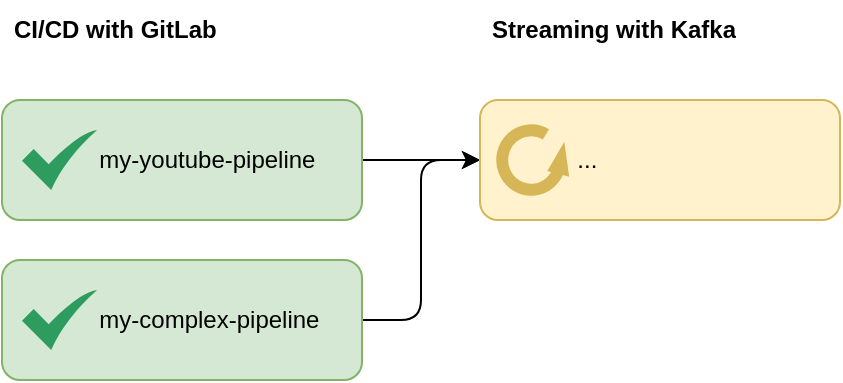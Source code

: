 <mxfile version="22.0.3" type="device">
  <diagram name="Page-1" id="M9vWuYs-XAKr8XbjSEmD">
    <mxGraphModel dx="1380" dy="976" grid="1" gridSize="10" guides="1" tooltips="1" connect="1" arrows="1" fold="1" page="1" pageScale="1" pageWidth="827" pageHeight="1169" math="0" shadow="0">
      <root>
        <mxCell id="0" />
        <mxCell id="1" parent="0" />
        <mxCell id="AexVxDw_94k0qQD0-kbg-1" value="&lt;b&gt;CI/CD with GitLab&lt;/b&gt;" style="text;strokeColor=none;fillColor=none;align=left;verticalAlign=middle;spacingLeft=4;spacingRight=4;overflow=hidden;points=[[0,0.5],[1,0.5]];portConstraint=eastwest;rotatable=0;whiteSpace=wrap;html=1;" vertex="1" parent="1">
          <mxGeometry x="90" y="160" width="170" height="30" as="geometry" />
        </mxCell>
        <mxCell id="AexVxDw_94k0qQD0-kbg-14" style="edgeStyle=orthogonalEdgeStyle;rounded=0;orthogonalLoop=1;jettySize=auto;html=1;entryX=0;entryY=0.5;entryDx=0;entryDy=0;" edge="1" parent="1" source="AexVxDw_94k0qQD0-kbg-2" target="AexVxDw_94k0qQD0-kbg-8">
          <mxGeometry relative="1" as="geometry" />
        </mxCell>
        <mxCell id="AexVxDw_94k0qQD0-kbg-2" value="&amp;nbsp; &amp;nbsp; &amp;nbsp; &amp;nbsp; &amp;nbsp; &amp;nbsp; &amp;nbsp; my-youtube-pipeline" style="rounded=1;whiteSpace=wrap;html=1;align=left;fillColor=#d5e8d4;strokeColor=#82b366;" vertex="1" parent="1">
          <mxGeometry x="90" y="210" width="180" height="60" as="geometry" />
        </mxCell>
        <mxCell id="AexVxDw_94k0qQD0-kbg-3" value="" style="sketch=0;html=1;aspect=fixed;strokeColor=none;shadow=0;align=center;fillColor=#2D9C5E;verticalAlign=top;labelPosition=center;verticalLabelPosition=bottom;shape=mxgraph.gcp2.check" vertex="1" parent="1">
          <mxGeometry x="100" y="225" width="37.5" height="30" as="geometry" />
        </mxCell>
        <mxCell id="AexVxDw_94k0qQD0-kbg-15" style="edgeStyle=orthogonalEdgeStyle;rounded=1;orthogonalLoop=1;jettySize=auto;html=1;entryX=0;entryY=0.5;entryDx=0;entryDy=0;" edge="1" parent="1" source="AexVxDw_94k0qQD0-kbg-5" target="AexVxDw_94k0qQD0-kbg-8">
          <mxGeometry relative="1" as="geometry" />
        </mxCell>
        <mxCell id="AexVxDw_94k0qQD0-kbg-5" value="&amp;nbsp; &amp;nbsp; &amp;nbsp; &amp;nbsp; &amp;nbsp; &amp;nbsp; &amp;nbsp; my-complex-pipeline" style="rounded=1;whiteSpace=wrap;html=1;align=left;fillColor=#d5e8d4;strokeColor=#82b366;" vertex="1" parent="1">
          <mxGeometry x="90" y="290" width="180" height="60" as="geometry" />
        </mxCell>
        <mxCell id="AexVxDw_94k0qQD0-kbg-6" value="" style="sketch=0;html=1;aspect=fixed;strokeColor=none;shadow=0;align=center;fillColor=#2D9C5E;verticalAlign=top;labelPosition=center;verticalLabelPosition=bottom;shape=mxgraph.gcp2.check" vertex="1" parent="1">
          <mxGeometry x="100" y="305" width="37.5" height="30" as="geometry" />
        </mxCell>
        <mxCell id="AexVxDw_94k0qQD0-kbg-7" value="&lt;b&gt;Streaming with Kafka&lt;/b&gt;" style="text;strokeColor=none;fillColor=none;align=left;verticalAlign=middle;spacingLeft=4;spacingRight=4;overflow=hidden;points=[[0,0.5],[1,0.5]];portConstraint=eastwest;rotatable=0;whiteSpace=wrap;html=1;" vertex="1" parent="1">
          <mxGeometry x="329" y="160" width="170" height="30" as="geometry" />
        </mxCell>
        <mxCell id="AexVxDw_94k0qQD0-kbg-8" value="&amp;nbsp; &amp;nbsp; &amp;nbsp; &amp;nbsp; &amp;nbsp; &amp;nbsp; &amp;nbsp; ..." style="rounded=1;whiteSpace=wrap;html=1;align=left;fillColor=#fff2cc;strokeColor=#d6b656;" vertex="1" parent="1">
          <mxGeometry x="329" y="210" width="180" height="60" as="geometry" />
        </mxCell>
        <mxCell id="AexVxDw_94k0qQD0-kbg-12" value="" style="verticalLabelPosition=bottom;html=1;verticalAlign=top;strokeWidth=6;shape=mxgraph.lean_mapping.physical_pull;pointerEvents=1;fillColor=#fff2cc;strokeColor=#d6b656;" vertex="1" parent="1">
          <mxGeometry x="340" y="225" width="30" height="30" as="geometry" />
        </mxCell>
      </root>
    </mxGraphModel>
  </diagram>
</mxfile>
